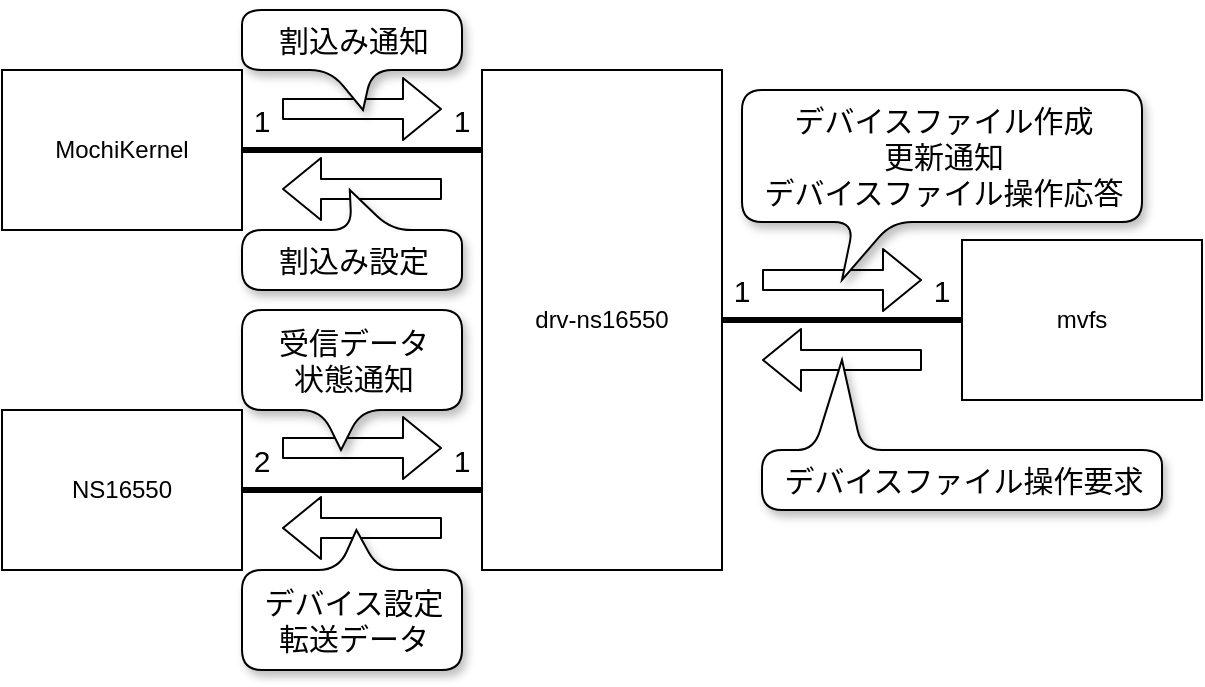 <mxfile version="13.1.9" type="device"><diagram id="mHb1yBgPeTjI-TLFBk_Q" name="ページ1"><mxGraphModel dx="1422" dy="800" grid="1" gridSize="10" guides="1" tooltips="1" connect="1" arrows="1" fold="1" page="1" pageScale="1" pageWidth="827" pageHeight="1169" math="0" shadow="0"><root><mxCell id="0"/><mxCell id="1" parent="0"/><mxCell id="rOOvhC0RvJHcbYwF7N6P-1" value="drv-ns16550" style="rounded=0;whiteSpace=wrap;html=1;strokeColor=#000000;glass=0;comic=0;perimeterSpacing=0;" parent="1" vertex="1"><mxGeometry x="400" y="100" width="120" height="250" as="geometry"/></mxCell><mxCell id="rOOvhC0RvJHcbYwF7N6P-2" value="mvfs" style="rounded=0;whiteSpace=wrap;html=1;" parent="1" vertex="1"><mxGeometry x="640" y="185" width="120" height="80" as="geometry"/></mxCell><mxCell id="rOOvhC0RvJHcbYwF7N6P-3" value="" style="endArrow=none;html=1;entryX=0;entryY=0.5;entryDx=0;entryDy=0;strokeWidth=3;exitX=0;exitY=1;exitDx=0;exitDy=0;" parent="1" source="rOOvhC0RvJHcbYwF7N6P-9" target="rOOvhC0RvJHcbYwF7N6P-2" edge="1"><mxGeometry width="50" height="50" relative="1" as="geometry"><mxPoint x="520" y="215" as="sourcePoint"/><mxPoint x="640" y="245" as="targetPoint"/></mxGeometry></mxCell><mxCell id="rOOvhC0RvJHcbYwF7N6P-4" value="" style="shape=flexArrow;endArrow=classic;html=1;strokeWidth=1;" parent="1" edge="1"><mxGeometry width="50" height="50" relative="1" as="geometry"><mxPoint x="540" y="205" as="sourcePoint"/><mxPoint x="620" y="205" as="targetPoint"/></mxGeometry></mxCell><mxCell id="rOOvhC0RvJHcbYwF7N6P-5" value="" style="shape=flexArrow;endArrow=classic;html=1;strokeWidth=1;" parent="1" edge="1"><mxGeometry width="50" height="50" relative="1" as="geometry"><mxPoint x="620" y="245" as="sourcePoint"/><mxPoint x="540" y="245" as="targetPoint"/></mxGeometry></mxCell><mxCell id="rOOvhC0RvJHcbYwF7N6P-9" value="1" style="text;html=1;strokeColor=none;fillColor=none;align=center;verticalAlign=middle;whiteSpace=wrap;rounded=0;spacing=0;fontSize=15;" parent="1" vertex="1"><mxGeometry x="520" y="195" width="20" height="30" as="geometry"/></mxCell><mxCell id="rOOvhC0RvJHcbYwF7N6P-10" value="1" style="text;html=1;strokeColor=none;fillColor=none;align=center;verticalAlign=middle;whiteSpace=wrap;rounded=0;spacing=0;fontSize=15;" parent="1" vertex="1"><mxGeometry x="620" y="195" width="20" height="30" as="geometry"/></mxCell><mxCell id="rOOvhC0RvJHcbYwF7N6P-11" value="デバイスファイル作成&lt;br&gt;更新通知&lt;br&gt;デバイスファイル操作応答" style="shape=callout;whiteSpace=wrap;html=1;perimeter=calloutPerimeter;fontSize=15;size=29;position=0.28;rounded=1;position2=0.25;base=19;align=center;spacingLeft=2;shadow=1;spacing=5;" parent="1" vertex="1"><mxGeometry x="530" y="110" width="200" height="95" as="geometry"/></mxCell><mxCell id="rOOvhC0RvJHcbYwF7N6P-12" value="デバイスファイル操作要求" style="shape=callout;whiteSpace=wrap;html=1;perimeter=calloutPerimeter;fontSize=15;size=45;position=0.75;rounded=1;position2=0.8;base=24;align=center;spacingLeft=2;direction=west;shadow=1;spacing=5;" parent="1" vertex="1"><mxGeometry x="540" y="245" width="200" height="75" as="geometry"/></mxCell><mxCell id="bb-ESeH0Bc8ZIktiB1pl-1" value="NS16550" style="rounded=0;whiteSpace=wrap;html=1;" parent="1" vertex="1"><mxGeometry x="160" y="270" width="120" height="80" as="geometry"/></mxCell><mxCell id="bb-ESeH0Bc8ZIktiB1pl-2" value="" style="endArrow=none;html=1;entryX=0;entryY=0.5;entryDx=0;entryDy=0;strokeWidth=3;" parent="1" edge="1"><mxGeometry width="50" height="50" relative="1" as="geometry"><mxPoint x="280" y="310" as="sourcePoint"/><mxPoint x="400" y="310" as="targetPoint"/></mxGeometry></mxCell><mxCell id="bb-ESeH0Bc8ZIktiB1pl-3" value="2" style="text;html=1;strokeColor=none;fillColor=none;align=center;verticalAlign=middle;whiteSpace=wrap;rounded=0;spacing=0;fontSize=15;" parent="1" vertex="1"><mxGeometry x="280" y="280" width="20" height="30" as="geometry"/></mxCell><mxCell id="bb-ESeH0Bc8ZIktiB1pl-4" value="1" style="text;html=1;strokeColor=none;fillColor=none;align=center;verticalAlign=middle;whiteSpace=wrap;rounded=0;spacing=0;fontSize=15;" parent="1" vertex="1"><mxGeometry x="380" y="280" width="20" height="30" as="geometry"/></mxCell><mxCell id="bb-ESeH0Bc8ZIktiB1pl-5" value="" style="shape=flexArrow;endArrow=classic;html=1;strokeWidth=1;" parent="1" edge="1"><mxGeometry width="50" height="50" relative="1" as="geometry"><mxPoint x="300" y="289" as="sourcePoint"/><mxPoint x="380" y="289" as="targetPoint"/></mxGeometry></mxCell><mxCell id="bb-ESeH0Bc8ZIktiB1pl-6" value="" style="shape=flexArrow;endArrow=classic;html=1;strokeWidth=1;" parent="1" edge="1"><mxGeometry width="50" height="50" relative="1" as="geometry"><mxPoint x="380" y="329" as="sourcePoint"/><mxPoint x="300" y="329" as="targetPoint"/></mxGeometry></mxCell><mxCell id="bb-ESeH0Bc8ZIktiB1pl-7" value="受信データ&lt;br&gt;状態通知" style="shape=callout;whiteSpace=wrap;html=1;perimeter=calloutPerimeter;fontSize=15;size=20;position=0.36;rounded=1;position2=0.45;base=20;align=center;spacingLeft=2;shadow=1;spacing=5;" parent="1" vertex="1"><mxGeometry x="280" y="220" width="110" height="70" as="geometry"/></mxCell><mxCell id="bb-ESeH0Bc8ZIktiB1pl-8" value="デバイス設定&lt;br&gt;転送データ" style="shape=callout;whiteSpace=wrap;html=1;perimeter=calloutPerimeter;fontSize=15;size=20;position=0.38;rounded=1;position2=0.48;base=20;align=center;spacingLeft=2;direction=west;shadow=1;spacing=5;" parent="1" vertex="1"><mxGeometry x="280" y="330" width="110" height="70" as="geometry"/></mxCell><mxCell id="bb-ESeH0Bc8ZIktiB1pl-10" value="MochiKernel" style="rounded=0;whiteSpace=wrap;html=1;" parent="1" vertex="1"><mxGeometry x="160" y="100" width="120" height="80" as="geometry"/></mxCell><mxCell id="bb-ESeH0Bc8ZIktiB1pl-11" value="" style="endArrow=none;html=1;entryX=0;entryY=0.5;entryDx=0;entryDy=0;strokeWidth=3;" parent="1" edge="1"><mxGeometry width="50" height="50" relative="1" as="geometry"><mxPoint x="280" y="140" as="sourcePoint"/><mxPoint x="400" y="140" as="targetPoint"/></mxGeometry></mxCell><mxCell id="bb-ESeH0Bc8ZIktiB1pl-12" value="1" style="text;html=1;strokeColor=none;fillColor=none;align=center;verticalAlign=middle;whiteSpace=wrap;rounded=0;spacing=0;fontSize=15;" parent="1" vertex="1"><mxGeometry x="280" y="110" width="20" height="30" as="geometry"/></mxCell><mxCell id="bb-ESeH0Bc8ZIktiB1pl-13" value="1" style="text;html=1;strokeColor=none;fillColor=none;align=center;verticalAlign=middle;whiteSpace=wrap;rounded=0;spacing=0;fontSize=15;" parent="1" vertex="1"><mxGeometry x="380" y="110" width="20" height="30" as="geometry"/></mxCell><mxCell id="bb-ESeH0Bc8ZIktiB1pl-14" value="" style="shape=flexArrow;endArrow=classic;html=1;strokeWidth=1;" parent="1" edge="1"><mxGeometry width="50" height="50" relative="1" as="geometry"><mxPoint x="300" y="119.5" as="sourcePoint"/><mxPoint x="380" y="119.5" as="targetPoint"/></mxGeometry></mxCell><mxCell id="bb-ESeH0Bc8ZIktiB1pl-15" value="" style="shape=flexArrow;endArrow=classic;html=1;strokeWidth=1;" parent="1" edge="1"><mxGeometry width="50" height="50" relative="1" as="geometry"><mxPoint x="380" y="159.5" as="sourcePoint"/><mxPoint x="300" y="159.5" as="targetPoint"/></mxGeometry></mxCell><mxCell id="bb-ESeH0Bc8ZIktiB1pl-16" value="割込み通知" style="shape=callout;whiteSpace=wrap;html=1;perimeter=calloutPerimeter;fontSize=15;size=20;position=0.4;rounded=1;position2=0.55;base=21;align=center;spacingLeft=2;shadow=1;spacing=5;" parent="1" vertex="1"><mxGeometry x="280" y="70" width="110" height="50" as="geometry"/></mxCell><mxCell id="bb-ESeH0Bc8ZIktiB1pl-17" value="割込み設定" style="shape=callout;whiteSpace=wrap;html=1;perimeter=calloutPerimeter;fontSize=15;size=20;position=0.32;rounded=1;position2=0.51;base=20;align=center;spacingLeft=2;shadow=1;direction=west;spacing=5;" parent="1" vertex="1"><mxGeometry x="280" y="160" width="110" height="50" as="geometry"/></mxCell></root></mxGraphModel></diagram></mxfile>